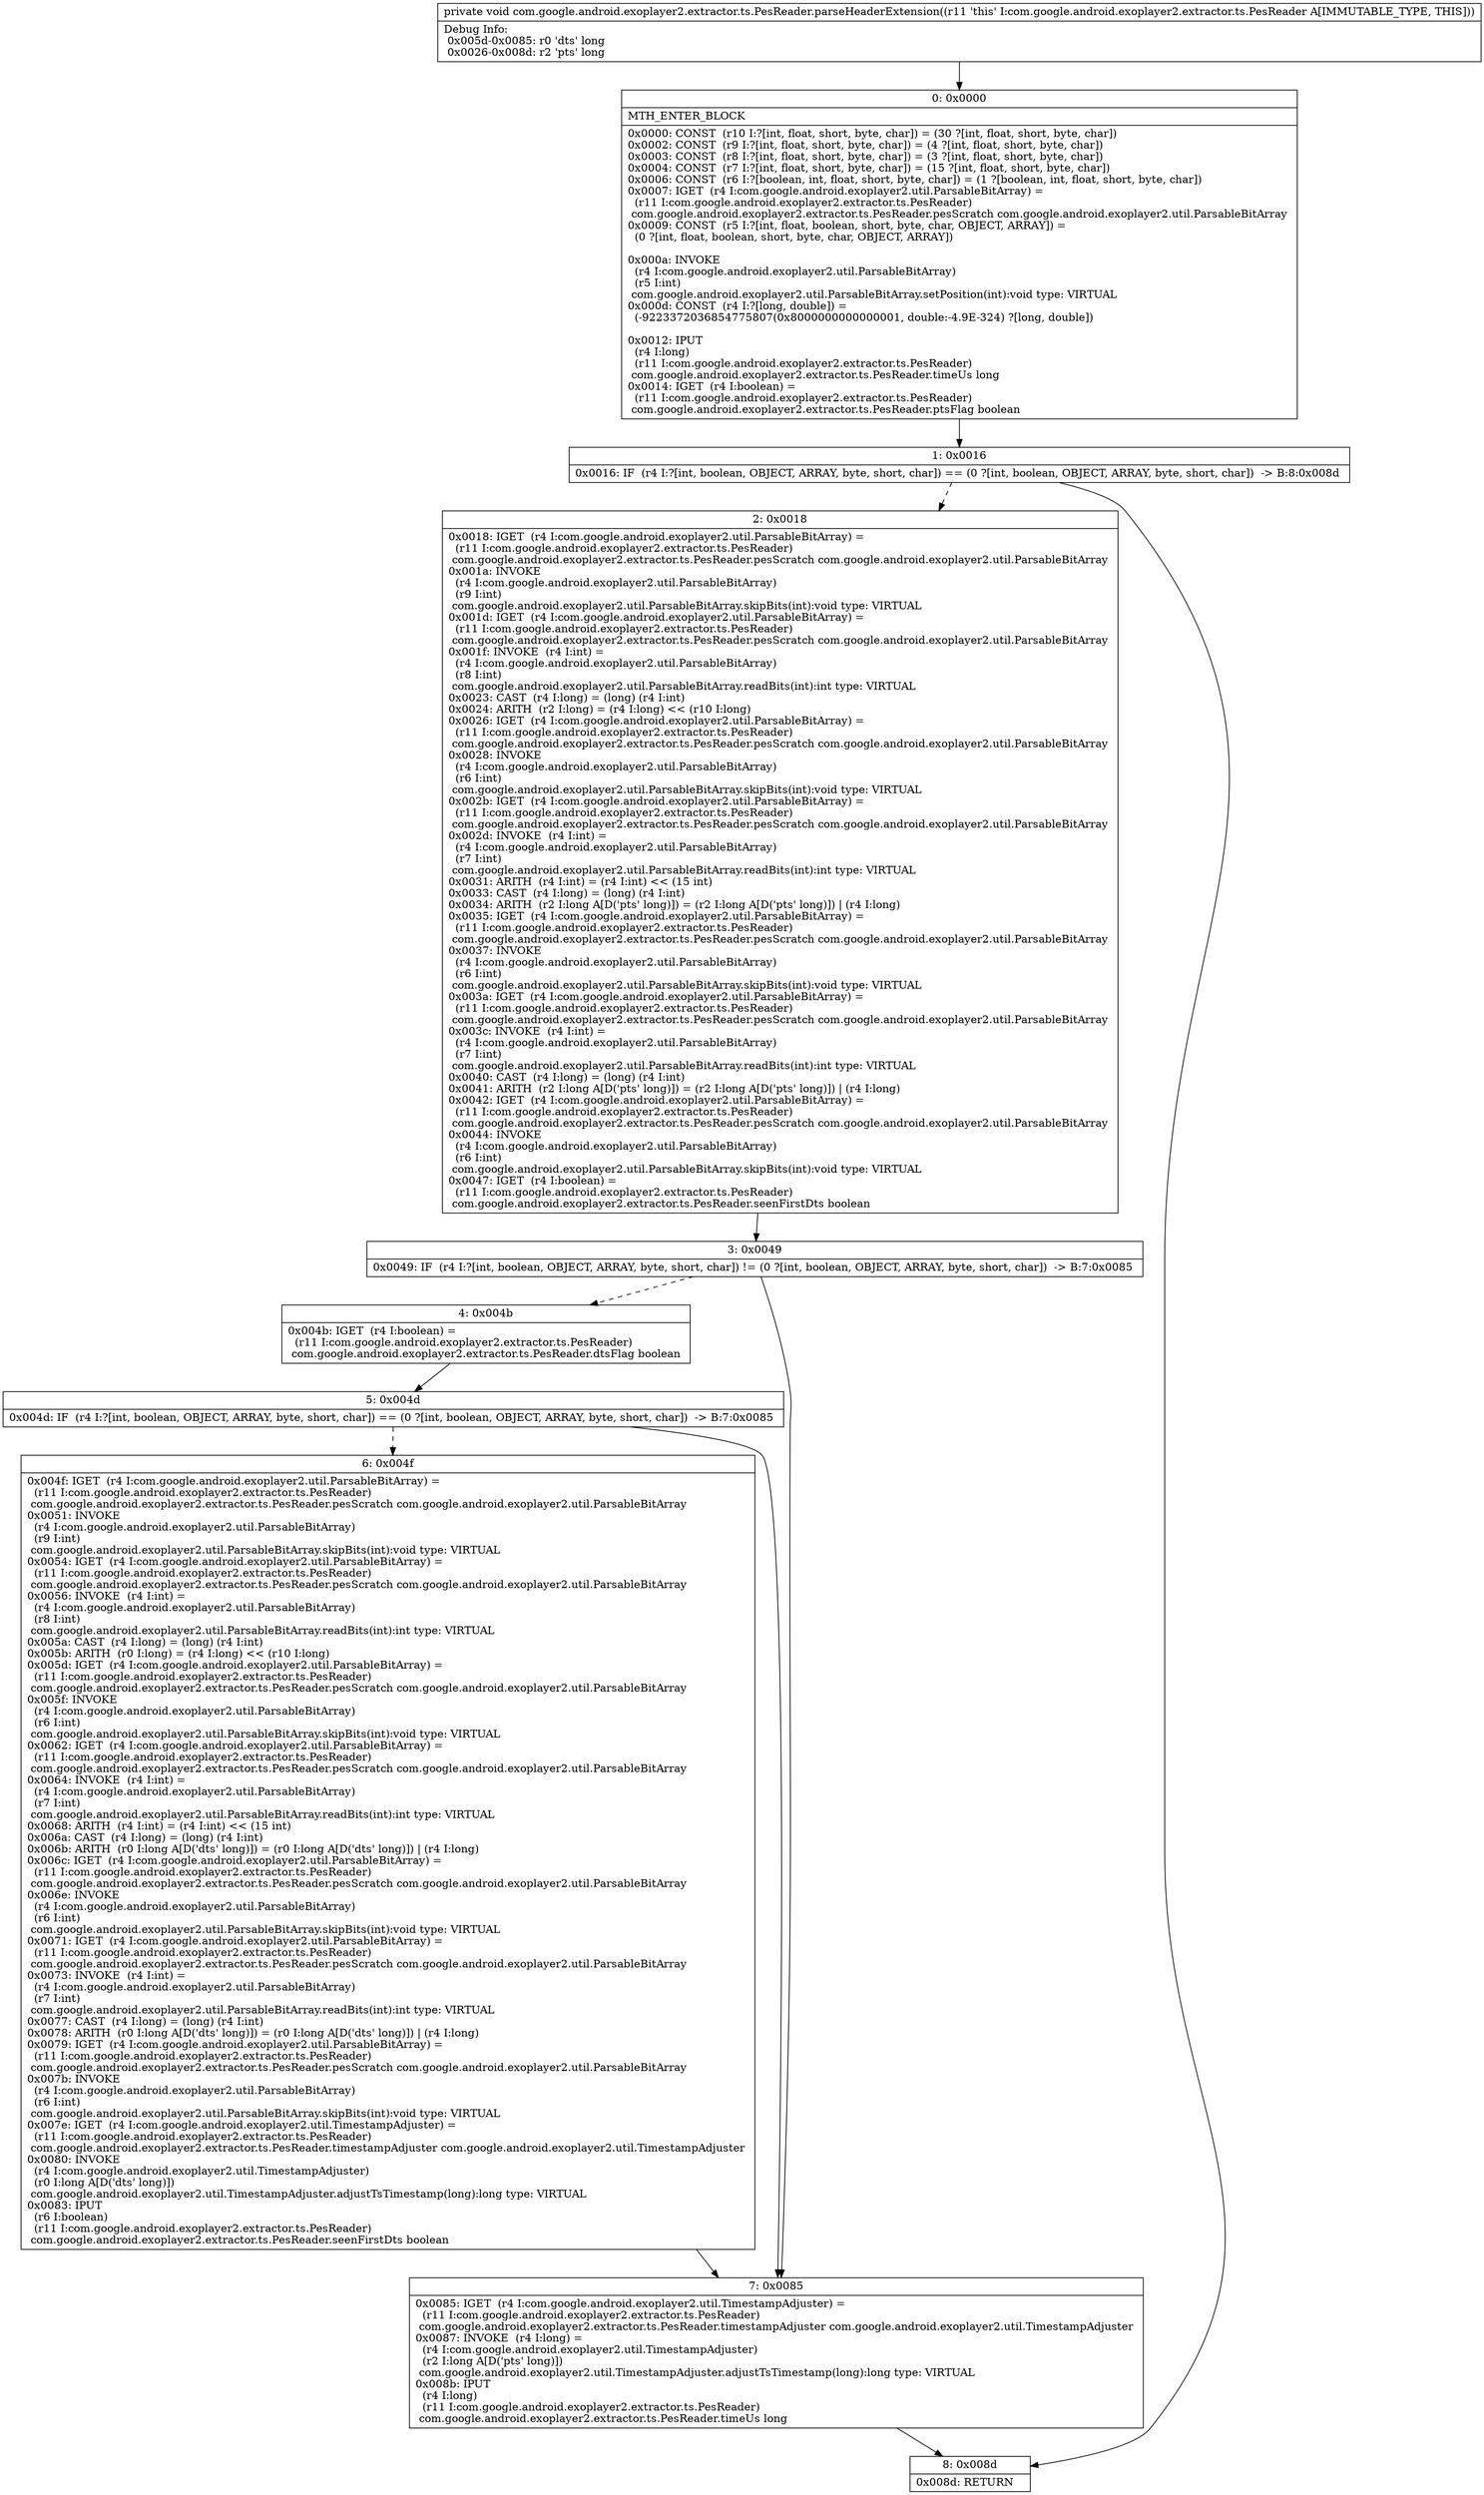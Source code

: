 digraph "CFG forcom.google.android.exoplayer2.extractor.ts.PesReader.parseHeaderExtension()V" {
Node_0 [shape=record,label="{0\:\ 0x0000|MTH_ENTER_BLOCK\l|0x0000: CONST  (r10 I:?[int, float, short, byte, char]) = (30 ?[int, float, short, byte, char]) \l0x0002: CONST  (r9 I:?[int, float, short, byte, char]) = (4 ?[int, float, short, byte, char]) \l0x0003: CONST  (r8 I:?[int, float, short, byte, char]) = (3 ?[int, float, short, byte, char]) \l0x0004: CONST  (r7 I:?[int, float, short, byte, char]) = (15 ?[int, float, short, byte, char]) \l0x0006: CONST  (r6 I:?[boolean, int, float, short, byte, char]) = (1 ?[boolean, int, float, short, byte, char]) \l0x0007: IGET  (r4 I:com.google.android.exoplayer2.util.ParsableBitArray) = \l  (r11 I:com.google.android.exoplayer2.extractor.ts.PesReader)\l com.google.android.exoplayer2.extractor.ts.PesReader.pesScratch com.google.android.exoplayer2.util.ParsableBitArray \l0x0009: CONST  (r5 I:?[int, float, boolean, short, byte, char, OBJECT, ARRAY]) = \l  (0 ?[int, float, boolean, short, byte, char, OBJECT, ARRAY])\l \l0x000a: INVOKE  \l  (r4 I:com.google.android.exoplayer2.util.ParsableBitArray)\l  (r5 I:int)\l com.google.android.exoplayer2.util.ParsableBitArray.setPosition(int):void type: VIRTUAL \l0x000d: CONST  (r4 I:?[long, double]) = \l  (\-9223372036854775807(0x8000000000000001, double:\-4.9E\-324) ?[long, double])\l \l0x0012: IPUT  \l  (r4 I:long)\l  (r11 I:com.google.android.exoplayer2.extractor.ts.PesReader)\l com.google.android.exoplayer2.extractor.ts.PesReader.timeUs long \l0x0014: IGET  (r4 I:boolean) = \l  (r11 I:com.google.android.exoplayer2.extractor.ts.PesReader)\l com.google.android.exoplayer2.extractor.ts.PesReader.ptsFlag boolean \l}"];
Node_1 [shape=record,label="{1\:\ 0x0016|0x0016: IF  (r4 I:?[int, boolean, OBJECT, ARRAY, byte, short, char]) == (0 ?[int, boolean, OBJECT, ARRAY, byte, short, char])  \-\> B:8:0x008d \l}"];
Node_2 [shape=record,label="{2\:\ 0x0018|0x0018: IGET  (r4 I:com.google.android.exoplayer2.util.ParsableBitArray) = \l  (r11 I:com.google.android.exoplayer2.extractor.ts.PesReader)\l com.google.android.exoplayer2.extractor.ts.PesReader.pesScratch com.google.android.exoplayer2.util.ParsableBitArray \l0x001a: INVOKE  \l  (r4 I:com.google.android.exoplayer2.util.ParsableBitArray)\l  (r9 I:int)\l com.google.android.exoplayer2.util.ParsableBitArray.skipBits(int):void type: VIRTUAL \l0x001d: IGET  (r4 I:com.google.android.exoplayer2.util.ParsableBitArray) = \l  (r11 I:com.google.android.exoplayer2.extractor.ts.PesReader)\l com.google.android.exoplayer2.extractor.ts.PesReader.pesScratch com.google.android.exoplayer2.util.ParsableBitArray \l0x001f: INVOKE  (r4 I:int) = \l  (r4 I:com.google.android.exoplayer2.util.ParsableBitArray)\l  (r8 I:int)\l com.google.android.exoplayer2.util.ParsableBitArray.readBits(int):int type: VIRTUAL \l0x0023: CAST  (r4 I:long) = (long) (r4 I:int) \l0x0024: ARITH  (r2 I:long) = (r4 I:long) \<\< (r10 I:long) \l0x0026: IGET  (r4 I:com.google.android.exoplayer2.util.ParsableBitArray) = \l  (r11 I:com.google.android.exoplayer2.extractor.ts.PesReader)\l com.google.android.exoplayer2.extractor.ts.PesReader.pesScratch com.google.android.exoplayer2.util.ParsableBitArray \l0x0028: INVOKE  \l  (r4 I:com.google.android.exoplayer2.util.ParsableBitArray)\l  (r6 I:int)\l com.google.android.exoplayer2.util.ParsableBitArray.skipBits(int):void type: VIRTUAL \l0x002b: IGET  (r4 I:com.google.android.exoplayer2.util.ParsableBitArray) = \l  (r11 I:com.google.android.exoplayer2.extractor.ts.PesReader)\l com.google.android.exoplayer2.extractor.ts.PesReader.pesScratch com.google.android.exoplayer2.util.ParsableBitArray \l0x002d: INVOKE  (r4 I:int) = \l  (r4 I:com.google.android.exoplayer2.util.ParsableBitArray)\l  (r7 I:int)\l com.google.android.exoplayer2.util.ParsableBitArray.readBits(int):int type: VIRTUAL \l0x0031: ARITH  (r4 I:int) = (r4 I:int) \<\< (15 int) \l0x0033: CAST  (r4 I:long) = (long) (r4 I:int) \l0x0034: ARITH  (r2 I:long A[D('pts' long)]) = (r2 I:long A[D('pts' long)]) \| (r4 I:long) \l0x0035: IGET  (r4 I:com.google.android.exoplayer2.util.ParsableBitArray) = \l  (r11 I:com.google.android.exoplayer2.extractor.ts.PesReader)\l com.google.android.exoplayer2.extractor.ts.PesReader.pesScratch com.google.android.exoplayer2.util.ParsableBitArray \l0x0037: INVOKE  \l  (r4 I:com.google.android.exoplayer2.util.ParsableBitArray)\l  (r6 I:int)\l com.google.android.exoplayer2.util.ParsableBitArray.skipBits(int):void type: VIRTUAL \l0x003a: IGET  (r4 I:com.google.android.exoplayer2.util.ParsableBitArray) = \l  (r11 I:com.google.android.exoplayer2.extractor.ts.PesReader)\l com.google.android.exoplayer2.extractor.ts.PesReader.pesScratch com.google.android.exoplayer2.util.ParsableBitArray \l0x003c: INVOKE  (r4 I:int) = \l  (r4 I:com.google.android.exoplayer2.util.ParsableBitArray)\l  (r7 I:int)\l com.google.android.exoplayer2.util.ParsableBitArray.readBits(int):int type: VIRTUAL \l0x0040: CAST  (r4 I:long) = (long) (r4 I:int) \l0x0041: ARITH  (r2 I:long A[D('pts' long)]) = (r2 I:long A[D('pts' long)]) \| (r4 I:long) \l0x0042: IGET  (r4 I:com.google.android.exoplayer2.util.ParsableBitArray) = \l  (r11 I:com.google.android.exoplayer2.extractor.ts.PesReader)\l com.google.android.exoplayer2.extractor.ts.PesReader.pesScratch com.google.android.exoplayer2.util.ParsableBitArray \l0x0044: INVOKE  \l  (r4 I:com.google.android.exoplayer2.util.ParsableBitArray)\l  (r6 I:int)\l com.google.android.exoplayer2.util.ParsableBitArray.skipBits(int):void type: VIRTUAL \l0x0047: IGET  (r4 I:boolean) = \l  (r11 I:com.google.android.exoplayer2.extractor.ts.PesReader)\l com.google.android.exoplayer2.extractor.ts.PesReader.seenFirstDts boolean \l}"];
Node_3 [shape=record,label="{3\:\ 0x0049|0x0049: IF  (r4 I:?[int, boolean, OBJECT, ARRAY, byte, short, char]) != (0 ?[int, boolean, OBJECT, ARRAY, byte, short, char])  \-\> B:7:0x0085 \l}"];
Node_4 [shape=record,label="{4\:\ 0x004b|0x004b: IGET  (r4 I:boolean) = \l  (r11 I:com.google.android.exoplayer2.extractor.ts.PesReader)\l com.google.android.exoplayer2.extractor.ts.PesReader.dtsFlag boolean \l}"];
Node_5 [shape=record,label="{5\:\ 0x004d|0x004d: IF  (r4 I:?[int, boolean, OBJECT, ARRAY, byte, short, char]) == (0 ?[int, boolean, OBJECT, ARRAY, byte, short, char])  \-\> B:7:0x0085 \l}"];
Node_6 [shape=record,label="{6\:\ 0x004f|0x004f: IGET  (r4 I:com.google.android.exoplayer2.util.ParsableBitArray) = \l  (r11 I:com.google.android.exoplayer2.extractor.ts.PesReader)\l com.google.android.exoplayer2.extractor.ts.PesReader.pesScratch com.google.android.exoplayer2.util.ParsableBitArray \l0x0051: INVOKE  \l  (r4 I:com.google.android.exoplayer2.util.ParsableBitArray)\l  (r9 I:int)\l com.google.android.exoplayer2.util.ParsableBitArray.skipBits(int):void type: VIRTUAL \l0x0054: IGET  (r4 I:com.google.android.exoplayer2.util.ParsableBitArray) = \l  (r11 I:com.google.android.exoplayer2.extractor.ts.PesReader)\l com.google.android.exoplayer2.extractor.ts.PesReader.pesScratch com.google.android.exoplayer2.util.ParsableBitArray \l0x0056: INVOKE  (r4 I:int) = \l  (r4 I:com.google.android.exoplayer2.util.ParsableBitArray)\l  (r8 I:int)\l com.google.android.exoplayer2.util.ParsableBitArray.readBits(int):int type: VIRTUAL \l0x005a: CAST  (r4 I:long) = (long) (r4 I:int) \l0x005b: ARITH  (r0 I:long) = (r4 I:long) \<\< (r10 I:long) \l0x005d: IGET  (r4 I:com.google.android.exoplayer2.util.ParsableBitArray) = \l  (r11 I:com.google.android.exoplayer2.extractor.ts.PesReader)\l com.google.android.exoplayer2.extractor.ts.PesReader.pesScratch com.google.android.exoplayer2.util.ParsableBitArray \l0x005f: INVOKE  \l  (r4 I:com.google.android.exoplayer2.util.ParsableBitArray)\l  (r6 I:int)\l com.google.android.exoplayer2.util.ParsableBitArray.skipBits(int):void type: VIRTUAL \l0x0062: IGET  (r4 I:com.google.android.exoplayer2.util.ParsableBitArray) = \l  (r11 I:com.google.android.exoplayer2.extractor.ts.PesReader)\l com.google.android.exoplayer2.extractor.ts.PesReader.pesScratch com.google.android.exoplayer2.util.ParsableBitArray \l0x0064: INVOKE  (r4 I:int) = \l  (r4 I:com.google.android.exoplayer2.util.ParsableBitArray)\l  (r7 I:int)\l com.google.android.exoplayer2.util.ParsableBitArray.readBits(int):int type: VIRTUAL \l0x0068: ARITH  (r4 I:int) = (r4 I:int) \<\< (15 int) \l0x006a: CAST  (r4 I:long) = (long) (r4 I:int) \l0x006b: ARITH  (r0 I:long A[D('dts' long)]) = (r0 I:long A[D('dts' long)]) \| (r4 I:long) \l0x006c: IGET  (r4 I:com.google.android.exoplayer2.util.ParsableBitArray) = \l  (r11 I:com.google.android.exoplayer2.extractor.ts.PesReader)\l com.google.android.exoplayer2.extractor.ts.PesReader.pesScratch com.google.android.exoplayer2.util.ParsableBitArray \l0x006e: INVOKE  \l  (r4 I:com.google.android.exoplayer2.util.ParsableBitArray)\l  (r6 I:int)\l com.google.android.exoplayer2.util.ParsableBitArray.skipBits(int):void type: VIRTUAL \l0x0071: IGET  (r4 I:com.google.android.exoplayer2.util.ParsableBitArray) = \l  (r11 I:com.google.android.exoplayer2.extractor.ts.PesReader)\l com.google.android.exoplayer2.extractor.ts.PesReader.pesScratch com.google.android.exoplayer2.util.ParsableBitArray \l0x0073: INVOKE  (r4 I:int) = \l  (r4 I:com.google.android.exoplayer2.util.ParsableBitArray)\l  (r7 I:int)\l com.google.android.exoplayer2.util.ParsableBitArray.readBits(int):int type: VIRTUAL \l0x0077: CAST  (r4 I:long) = (long) (r4 I:int) \l0x0078: ARITH  (r0 I:long A[D('dts' long)]) = (r0 I:long A[D('dts' long)]) \| (r4 I:long) \l0x0079: IGET  (r4 I:com.google.android.exoplayer2.util.ParsableBitArray) = \l  (r11 I:com.google.android.exoplayer2.extractor.ts.PesReader)\l com.google.android.exoplayer2.extractor.ts.PesReader.pesScratch com.google.android.exoplayer2.util.ParsableBitArray \l0x007b: INVOKE  \l  (r4 I:com.google.android.exoplayer2.util.ParsableBitArray)\l  (r6 I:int)\l com.google.android.exoplayer2.util.ParsableBitArray.skipBits(int):void type: VIRTUAL \l0x007e: IGET  (r4 I:com.google.android.exoplayer2.util.TimestampAdjuster) = \l  (r11 I:com.google.android.exoplayer2.extractor.ts.PesReader)\l com.google.android.exoplayer2.extractor.ts.PesReader.timestampAdjuster com.google.android.exoplayer2.util.TimestampAdjuster \l0x0080: INVOKE  \l  (r4 I:com.google.android.exoplayer2.util.TimestampAdjuster)\l  (r0 I:long A[D('dts' long)])\l com.google.android.exoplayer2.util.TimestampAdjuster.adjustTsTimestamp(long):long type: VIRTUAL \l0x0083: IPUT  \l  (r6 I:boolean)\l  (r11 I:com.google.android.exoplayer2.extractor.ts.PesReader)\l com.google.android.exoplayer2.extractor.ts.PesReader.seenFirstDts boolean \l}"];
Node_7 [shape=record,label="{7\:\ 0x0085|0x0085: IGET  (r4 I:com.google.android.exoplayer2.util.TimestampAdjuster) = \l  (r11 I:com.google.android.exoplayer2.extractor.ts.PesReader)\l com.google.android.exoplayer2.extractor.ts.PesReader.timestampAdjuster com.google.android.exoplayer2.util.TimestampAdjuster \l0x0087: INVOKE  (r4 I:long) = \l  (r4 I:com.google.android.exoplayer2.util.TimestampAdjuster)\l  (r2 I:long A[D('pts' long)])\l com.google.android.exoplayer2.util.TimestampAdjuster.adjustTsTimestamp(long):long type: VIRTUAL \l0x008b: IPUT  \l  (r4 I:long)\l  (r11 I:com.google.android.exoplayer2.extractor.ts.PesReader)\l com.google.android.exoplayer2.extractor.ts.PesReader.timeUs long \l}"];
Node_8 [shape=record,label="{8\:\ 0x008d|0x008d: RETURN   \l}"];
MethodNode[shape=record,label="{private void com.google.android.exoplayer2.extractor.ts.PesReader.parseHeaderExtension((r11 'this' I:com.google.android.exoplayer2.extractor.ts.PesReader A[IMMUTABLE_TYPE, THIS]))  | Debug Info:\l  0x005d\-0x0085: r0 'dts' long\l  0x0026\-0x008d: r2 'pts' long\l}"];
MethodNode -> Node_0;
Node_0 -> Node_1;
Node_1 -> Node_2[style=dashed];
Node_1 -> Node_8;
Node_2 -> Node_3;
Node_3 -> Node_4[style=dashed];
Node_3 -> Node_7;
Node_4 -> Node_5;
Node_5 -> Node_6[style=dashed];
Node_5 -> Node_7;
Node_6 -> Node_7;
Node_7 -> Node_8;
}

